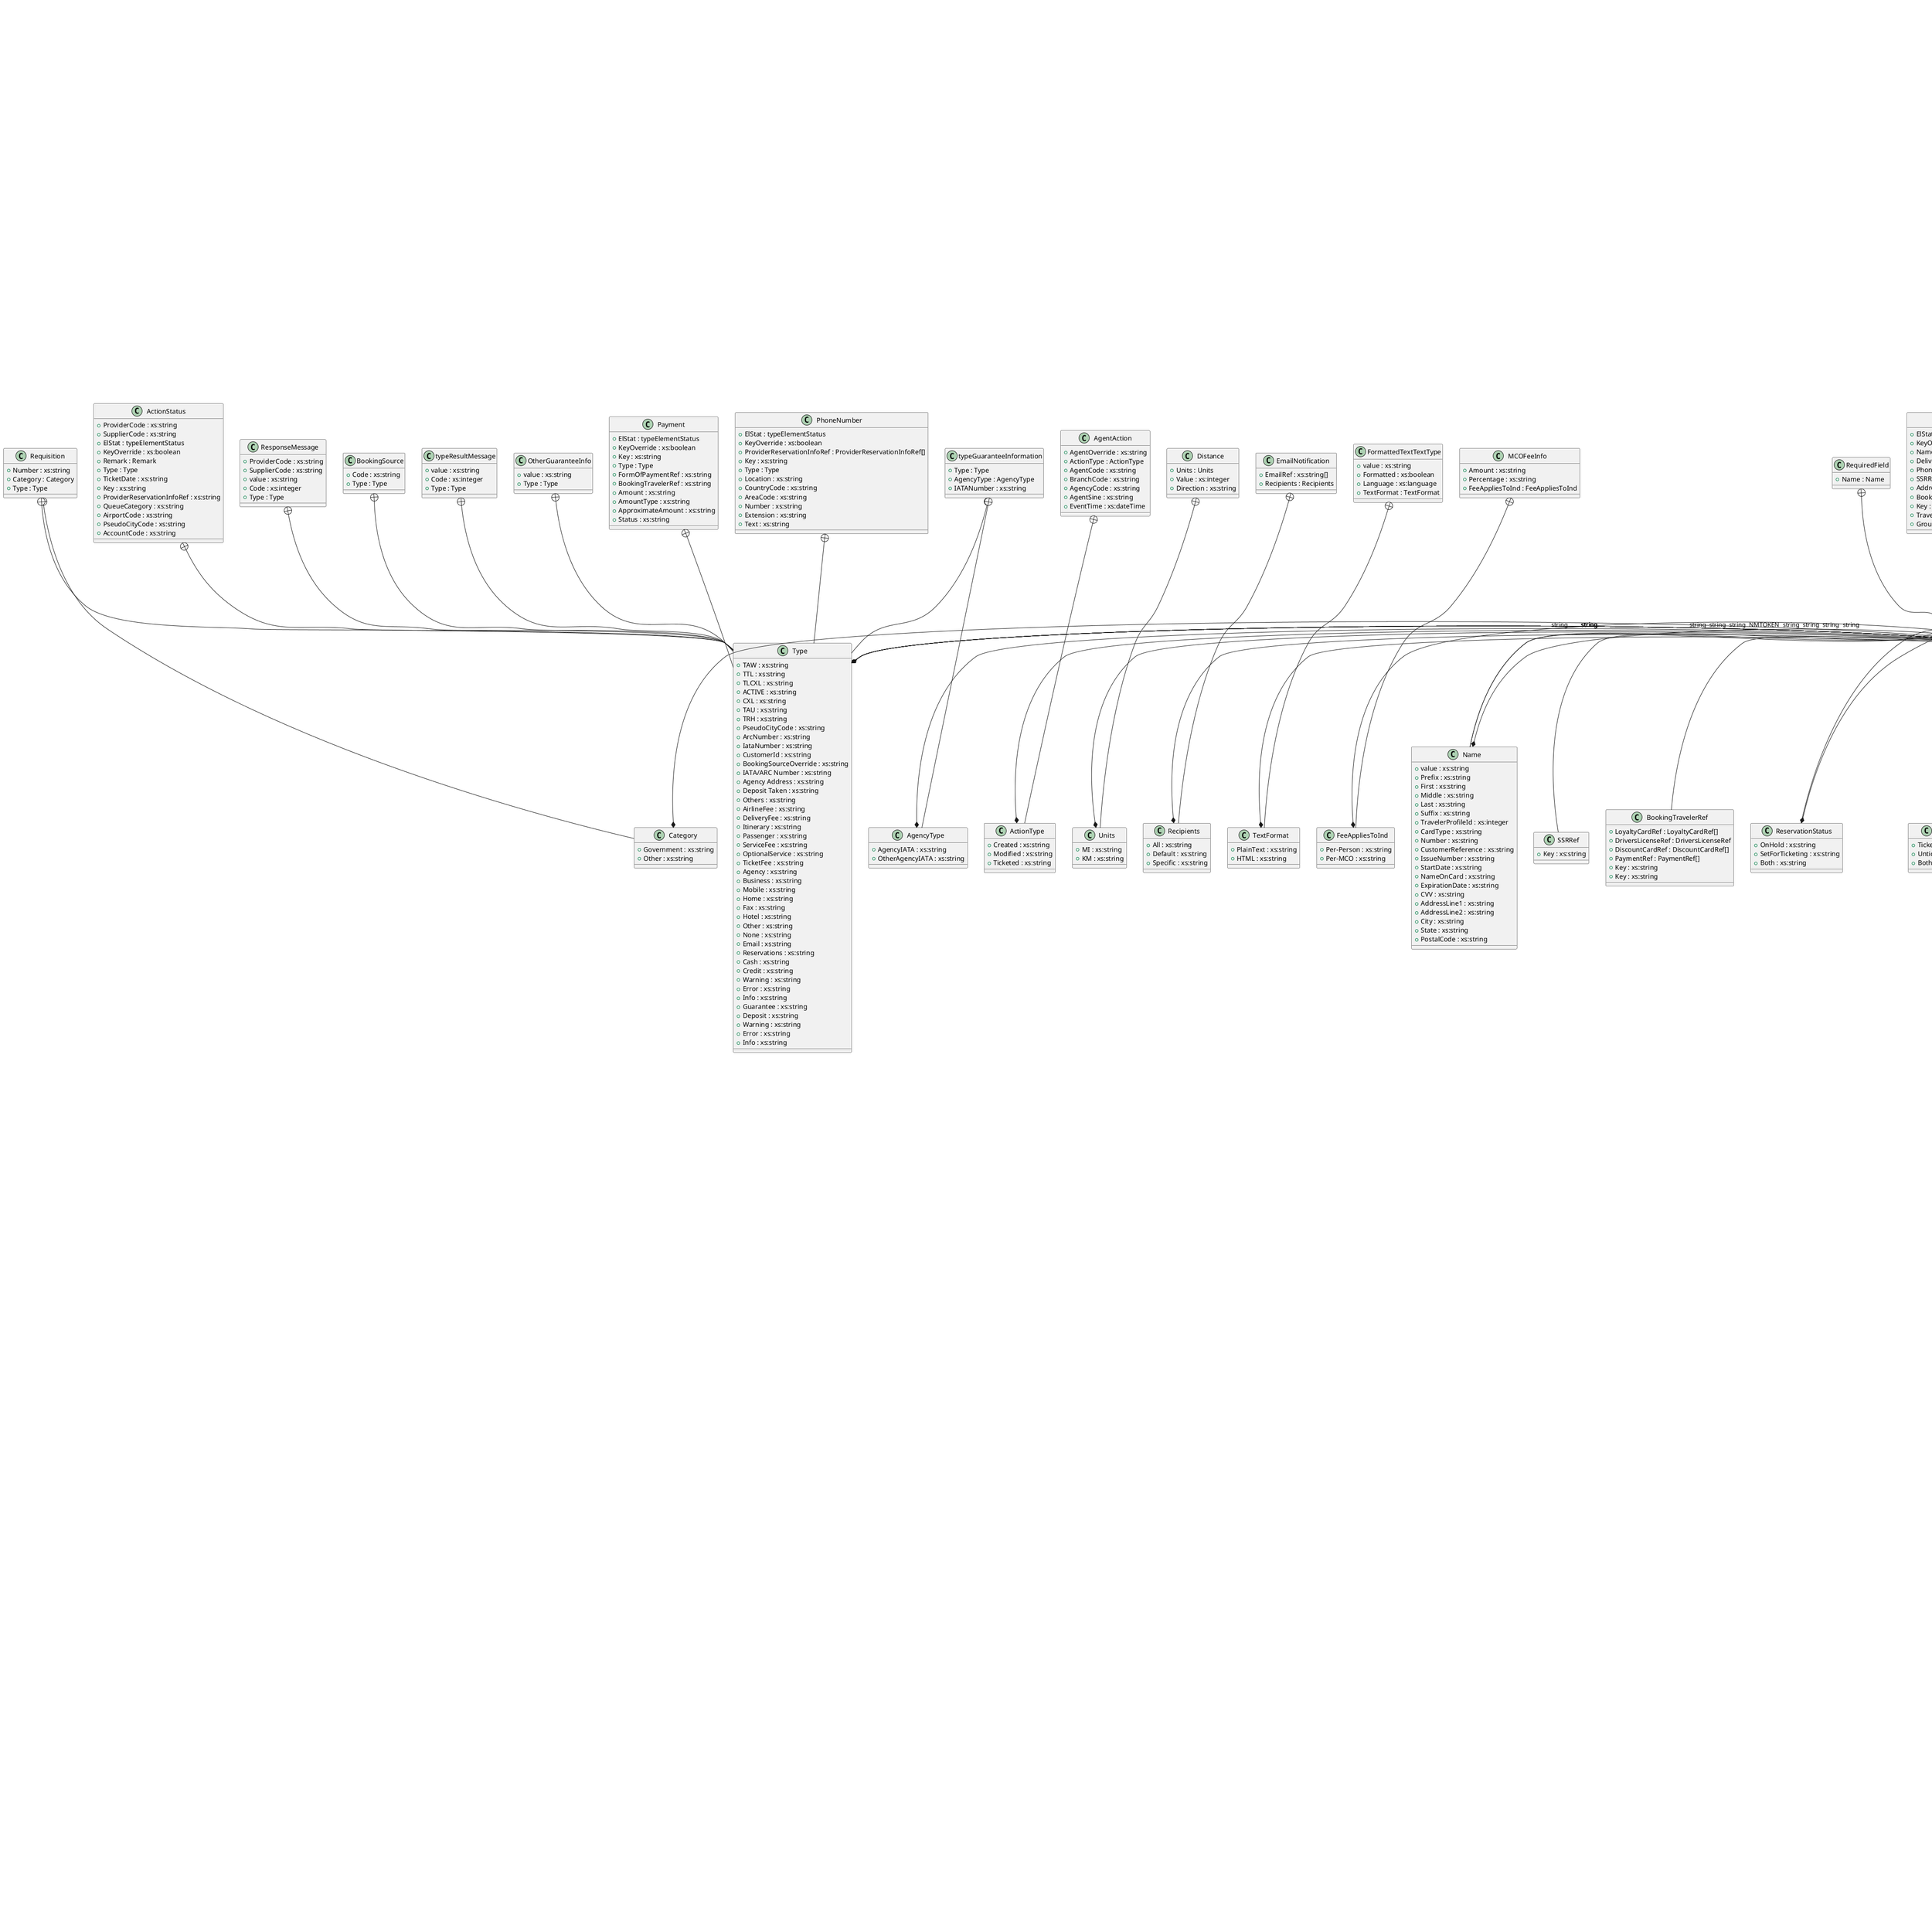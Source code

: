 @startuml

class APIProvider {
    +TransactionType : TransactionType
    +AvailablePseudoCityCode : AvailablePseudoCityCode[]
    +ProviderCode : xs:string
    +SupplierCode : xs:string
    +IATACode : xs:string
}
APIProvider +-- AvailablePseudoCityCode
class AvailablePseudoCityCode {
    +PseudoCityCode : xs:string
}
class ARCPayment {
    +ARCIdentifier : xs:string
    +ARCPassword : xs:string
}
class AccountCode {
    +Code : xs:string
    +ProviderCode : xs:string
    +SupplierCode : xs:string
    +Type : xs:string
}
class AccountInformation {
    +Address : typeStructuredAddress
    +PhoneNumber : PhoneNumber[]
    +AccountName : xs:string
}
class AccountingRemark {
    +ElStat : typeElementStatus
    +KeyOverride : xs:boolean
    +RemarkData : xs:string
    +BookingTravelerRef : xs:string[]
    +Key : xs:string
    +Category : xs:string
    +TypeInGds : xs:string
    +ProviderReservationInfoRef : xs:string
    +ProviderCode : xs:string
    +UseProviderNativeMode : xs:boolean
}
class ActionStatus {
    +ProviderCode : xs:string
    +SupplierCode : xs:string
    +ElStat : typeElementStatus
    +KeyOverride : xs:boolean
    +Remark : Remark
    +Type : Type
    +TicketDate : xs:string
    +Key : xs:string
    +ProviderReservationInfoRef : xs:string
    +QueueCategory : xs:string
    +AirportCode : xs:string
    +PseudoCityCode : xs:string
    +AccountCode : xs:string
}
ActionStatus +-- Type
class Type {
    +TAW : xs:string
    +TTL : xs:string
    +TLCXL : xs:string
    +ACTIVE : xs:string
    +CXL : xs:string
    +TAU : xs:string
    +TRH : xs:string
}
Type *- xs:string
class AddSvc {
    +RFIC : xs:string
    +RFISC : xs:string
    +SvcDescription : xs:string
    +Origin : xs:string
    +Destination : xs:string
    +StartDate : xs:date
}
class AddressRestriction {
    +RequiredField : RequiredField[]
}
class AgencyContactInfo {
    +PhoneNumber : PhoneNumber[]
    +Key : xs:string
}
class AgencyInfo {
    +AgentAction : AgentAction[]
}
class AgencyInformation {
    +Address : typeStructuredAddress
    +Email : Email[]
    +PhoneNumber : PhoneNumber[]
}
class AgencyPayment {
}
AgencyPayment *- typeAgencyPayment
class AgencySellInfo {
    +IataCode : xs:string
    +Country : xs:string
    +CurrencyCode : xs:string
    +ProviderCode : xs:string
    +PseudoCityCode : xs:string
    +CityCode : xs:string
}
class AgentAction {
    +AgentOverride : xs:string
    +ActionType : ActionType
    +AgentCode : xs:string
    +BranchCode : xs:string
    +AgencyCode : xs:string
    +AgentSine : xs:string
    +EventTime : xs:dateTime
}
AgentAction +-- ActionType
class ActionType {
    +Created : xs:string
    +Modified : xs:string
    +Ticketed : xs:string
}
ActionType *- xs:string
class AgentIDOverride {
    +SupplierCode : xs:string
    +ProviderCode : xs:string
    +AgentID : xs:string
}
class AgentVoucher {
    +Number : xs:string
}
class AirExchangeInfo {
    +TotalPenaltyTaxInfo : TotalPenaltyTaxInfo
    +PaidTax : typeTax[]
    +TicketFeeInfo : TicketFeeInfo[]
    +Reason : xs:string[]
    +FeeInfo : typeFeeInfo[]
    +TaxInfo : typeTaxInfo[]
    +ExchangeAmount : xs:string
    +BaseFare : xs:string
    +EquivalentBaseFare : xs:string
    +Taxes : xs:string
    +ChangeFee : xs:string
    +ForfeitAmount : xs:string
    +Refundable : xs:boolean
    +Exchangeable : xs:boolean
    +FirstClassUpgrade : xs:boolean
    +TicketByDate : xs:string
    +PricingTag : xs:string
    +EquivalentChangeFee : xs:string
    +EquivalentExchangeAmount : xs:string
    +AddCollection : xs:string
    +ResidualValue : xs:string
    +TotalResidualValue : xs:string
    +OriginalFlightValue : xs:string
    +FlownSegmentValue : xs:string
    +BulkTicketAdvisory : xs:boolean
    +FarePull : typeFarePull
    +PassengerTypeCode : xs:string
    +PassengerCount : xs:integer
    +FormOfRefund : typeFormOfRefund
    +Refund : xs:string
}
AirExchangeInfo +-- TotalPenaltyTaxInfo
class TotalPenaltyTaxInfo {
    +PenaltyTaxInfo : typeTax[]
    +TotalPenaltyTax : xs:string
}
AirExchangeInfo +-- TicketFeeInfo
class TicketFeeInfo {
    +Base : xs:string
    +Tax : xs:string
    +Total : xs:string
}
class AirSearchParameters {
    +NoAdvancePurchase : xs:boolean
    +RefundableFares : xs:boolean
    +NonPenaltyFares : xs:boolean
    +UnRestrictedFares : xs:boolean
}
class AirSeatAssignment {
}
AirSeatAssignment *- SeatAssignment
class Airport {
    +Code : xs:string
}
Airport *- Location
class AppliedProfile {
    +ElStat : typeElementStatus
    +KeyOverride : xs:boolean
    +Key : xs:string
    +TravelerID : xs:string
    +TravelerName : xs:string
    +AccountID : xs:string
    +AccountName : xs:string
    +ImmediateParentID : xs:string
    +ImmediateParentName : xs:string
}
class Auxdata {
    +Entry : Entry[]
}
Auxdata +-- Entry
class Entry {
    +Reason : xs:string
    +Description : xs:string
}
class BSPPayment {
    +BSPIdentifier : xs:string
    +BSPPassword : xs:string
}
class BaseAsyncProviderSpecificResponse {
    +ProviderCode : xs:string
    +MoreResults : xs:boolean
}
class BaseReservation {
    +AccountingRemark : AccountingRemark[]
    +GeneralRemark : GeneralRemark[]
    +Restriction : Restriction[]
    +PassiveInfo : PassiveInfo
    +LocatorCode : xs:string
    +CreateDate : xs:string
    +ModifiedDate : xs:string
    +CustomerNumber : xs:string
}
class BillingPointOfSaleInfo {
    +OriginApplication : xs:string
    +CIDBNumber : xs:integer
}
class BookingDates {
    +CheckInDate : xs:date
    +CheckOutDate : xs:date
}
class BookingSource {
    +Code : xs:string
    +Type : Type
}
BookingSource +-- Type
class Type {
    +PseudoCityCode : xs:string
    +ArcNumber : xs:string
    +IataNumber : xs:string
    +CustomerId : xs:string
    +BookingSourceOverride : xs:string
}
Type *- xs:string
class BookingTraveler {
    +ElStat : typeElementStatus
    +KeyOverride : xs:boolean
    +Key : xs:string
    +TravelerType : xs:string
    +Age : xs:integer
    +VIP : xs:boolean
    +DOB : xs:date
    +Gender : xs:string
    +Nationality : xs:string
    +EmergencyInfo : xs:string
    +Address : typeStructuredAddress[]
    +DriversLicense : DriversLicense[]
    +AppliedProfile : AppliedProfile[]
    +CustomizedNameData : CustomizedNameData[]
    +TravelComplianceData : TravelComplianceData[]
    +TravelInfo : TravelInfo
    +BookingTravelerName : BookingTravelerName
    +DeliveryInfo : DeliveryInfo[]
    +PhoneNumber : PhoneNumber[]
    +Email : Email[]
    +LoyaltyCard : LoyaltyCard[]
    +DiscountCard : DiscountCard[]
    +SSR : SSR[]
    +NameRemark : NameRemark[]
    +AirSeatAssignment : AirSeatAssignment[]
    +RailSeatAssignment : RailSeatAssignment[]
    +NameNumber : xs:string
}
class BookingTravelerInfo {
    +BookingTravelerName : BookingTravelerName
    +NameRemark : NameRemark
    +DOB : xs:date
    +TravelInfo : TravelInfo
    +Email : Email
    +PhoneNumber : PhoneNumber
    +Address : typeStructuredAddress
    +EmergencyInfo : xs:string
    +DeliveryInfo : DeliveryInfo
    +Age : xs:integer
    +CustomizedNameData : CustomizedNameData
    +AppliedProfile : AppliedProfile
    +Key : xs:string
    +TravelerType : xs:string
    +Gender : xs:string
}
class BookingTravelerInformation {
    +Name : Name
    +BookingTravelerRef : xs:string
}
class BookingTravelerName {
    +Prefix : xs:string
    +First : xs:string
    +Middle : xs:string
    +Last : xs:string
    +Suffix : xs:string
}
class BookingTravelerRef {
    +LoyaltyCardRef : LoyaltyCardRef[]
    +DriversLicenseRef : DriversLicenseRef
    +DiscountCardRef : DiscountCardRef[]
    +PaymentRef : PaymentRef[]
    +Key : xs:string
}
class CabinClass {
    +Type : xs:string
}
class CardRestriction {
    +RequiredField : RequiredField[]
    +Code : xs:string
    +Name : xs:string
}
class Carrier {
    +Code : xs:string
}
class Certificate {
    +Number : xs:string
    +Amount : xs:string
    +DiscountAmount : xs:string
    +DiscountPercentage : xs:integer
    +NotValidBefore : xs:date
    +NotValidAfter : xs:date
}
class Characteristic {
    +SeatType : xs:string
    +SeatDescription : xs:string
    +SeatValue : xs:string
    +SeatValueDescription : xs:string
}
class Check {
    +MICRNumber : xs:string
    +RoutingNumber : xs:string
    +AccountNumber : xs:string
    +CheckNumber : xs:string
}
class City {
    +Code : xs:string
}
City *- Location
class CityOrAirport {
    +Code : xs:string
    +PreferCity : xs:boolean
}
CityOrAirport *- Location
class Commission {
    +Key : xs:string
    +Level : typeCommissionLevel
    +Type : typeCommissionType
    +Modifier : typeCommissionModifier
    +Amount : xs:string
    +Value : xs:string
    +Percentage : xs:string
    +BookingTravelerRef : xs:string
    +CommissionOverride : xs:boolean
}
class CommissionRemark {
    +ElStat : typeElementStatus
    +KeyOverride : xs:boolean
    +ProviderReservationLevel : ProviderReservationLevel
    +PassengerTypeLevel : PassengerTypeLevel[]
    +Key : xs:string
    +ProviderReservationInfoRef : xs:string
    +ProviderCode : xs:string
}
CommissionRemark +-- ProviderReservationLevel
class ProviderReservationLevel {
    +Amount : xs:string
    +Percentage : xs:string
    +CommissionCap : xs:string
}
CommissionRemark +-- PassengerTypeLevel
class PassengerTypeLevel {
    +Amount : xs:string
    +Percentage : xs:string
    +CommissionCap : xs:string
    +TravelerType : xs:string
}
class ConnectionPoint {
}
ConnectionPoint *- typeLocation
class ConsolidatorRemark {
    +ElStat : typeElementStatus
    +KeyOverride : xs:boolean
    +PseudoCityCode : PseudoCityCode[]
    +Key : xs:string
    +ProviderReservationInfoRef : xs:string
    +ProviderCode : xs:string
}
class ContinuityCheckOverride {
    +value : xs:string
    +Key : xs:string
}
class CoordinateLocation {
    +latitude : xs:double
    +longitude : xs:double
}
CoordinateLocation *- Location
class CorporateDiscountID {
    +value : xs:string
    +NegotiatedRateCode : xs:boolean
}
class Credentials {
    +UserId : xs:string
}
class CreditCard {
    +ProfileID : xs:string
    +Key : xs:string
}
CreditCard *- typeCreditCardType
class CreditCardAuth {
    +Key : xs:string
    +PaymentRef : xs:string
    +TransId : xs:string
    +Number : xs:string
    +Amount : xs:string
    +AuthCode : xs:string
    +AuthResultCode : xs:string
    +AVSResultCode : xs:string
    +Message : xs:string
    +ProviderReservationInfoRef : xs:string
    +FormOfPaymentRef : xs:string
}
class CustomProfileInformation {
    +value : xs:string
}
class CustomerID {
    +Key : xs:string
}
CustomerID *- typeRemark
class CustomizedNameData {
    +value : xs:string
    +Key : xs:string
    +ProviderReservationInfoRef : xs:string
}
class DebitCard {
    +ProfileID : xs:string
    +Key : xs:string
    +IssueNumber : xs:string
}
DebitCard *- typePaymentCard
class DeliveryInfo {
    +ShippingAddress : ShippingAddress
    +PhoneNumber : PhoneNumber
    +Email : Email
    +GeneralRemark : GeneralRemark[]
    +ProviderReservationInfoRef : ProviderReservationInfoRef[]
    +Type : xs:string
    +SignatureRequired : xs:string
    +TrackingNumber : xs:string
}
DeliveryInfo +-- ShippingAddress
class ShippingAddress {
}
ShippingAddress *- typeStructuredAddress
class DirectPayment {
    +Text : xs:string
}
class DiscountCard {
    +ElStat : typeElementStatus
    +KeyOverride : xs:boolean
    +Key : xs:string
    +Code : xs:string
    +Description : xs:string
    +Number : xs:string
}
class DiscountCardRef {
    +Key : xs:string
}
class Distance {
    +Units : Units
    +Value : xs:integer
    +Direction : xs:string
}
Distance +-- Units
class Units {
    +MI : xs:string
    +KM : xs:string
}
Units *- xs:string
class DriversLicense {
    +ElStat : typeElementStatus
    +KeyOverride : xs:boolean
    +Key : xs:string
    +LicenseNumber : xs:string
}
class DriversLicenseRef {
    +Key : xs:string
}
class Email {
    +ElStat : typeElementStatus
    +KeyOverride : xs:boolean
    +ProviderReservationInfoRef : ProviderReservationInfoRef[]
    +Key : xs:string
    +Type : xs:string
    +Comment : xs:string
    +EmailID : xs:string
}
class EmailNotification {
    +EmailRef : xs:string[]
    +Recipients : Recipients
}
EmailNotification +-- Recipients
class Recipients {
    +All : xs:string
    +Default : xs:string
    +Specific : xs:string
}
Recipients *- xs:string
class Endorsement {
    +Value : xs:string
}
class EnettVan {
    +MinPercentage : xs:nonNegativeInteger
    +MaxPercentage : xs:nonNegativeInteger
    +ExpiryDays : xs:duration
    +MultiUse : xs:boolean
}
class ExchangedCoupon {
    +TicketNumber : xs:string
    +CouponNumber : xs:string
}
class FileFinishingInfo {
    +ShopInformation : ShopInformation
    +PolicyInformation : PolicyInformation[]
    +AccountInformation : AccountInformation
    +AgencyInformation : AgencyInformation
    +TravelerInformation : TravelerInformation[]
    +CustomProfileInformation : CustomProfileInformation
}
class FormOfPayment {
    +CreditCard : CreditCard
    +DebitCard : DebitCard
    +EnettVan : EnettVan
    +ElStat : typeElementStatus
    +KeyOverride : xs:boolean
    +Certificate : Certificate
    +TicketNumber : TicketNumber
    +Check : Check
    +Requisition : Requisition
    +MiscFormOfPayment : MiscFormOfPayment
    +AgencyPayment : AgencyPayment
    +UnitedNations : UnitedNations
    +DirectPayment : DirectPayment
    +AgentVoucher : AgentVoucher
    +PaymentAdvice : PaymentAdvice
    +ProviderReservationInfoRef : typeFormOfPaymentPNRReference[]
    +SegmentRef : typeGeneralReference[]
    +BSPPayment : BSPPayment
    +ARCPayment : ARCPayment
    +Key : xs:string
    +Type : xs:string
    +FulfillmentType : xs:string
    +FulfillmentLocation : xs:string
    +FulfillmentIDType : typeFulfillmentIDType
    +FulfillmentIDNumber : xs:string
    +IsAgentType : xs:boolean
    +AgentText : xs:string
    +ReuseFOP : xs:string
    +ExternalReference : xs:string
    +Reusable : xs:boolean
    +ProfileID : xs:string
    +ProfileKey : xs:string
}
class FormOfPaymentRef {
    +Key : xs:string
}
class FormattedTextTextType {
    +value : xs:string
    +Formatted : xs:boolean
    +Language : xs:language
    +TextFormat : TextFormat
}
FormattedTextTextType +-- TextFormat
class TextFormat {
    +PlainText : xs:string
    +HTML : xs:string
}
TextFormat *- xs:NMTOKEN
class GeneralRemark {
    +ProviderCode : xs:string
    +SupplierCode : xs:string
    +ElStat : typeElementStatus
    +KeyOverride : xs:boolean
    +RemarkData : xs:string
    +BookingTravelerRef : xs:string[]
    +Key : xs:string
    +Category : xs:string
    +TypeInGds : xs:string
    +SupplierType : typeProduct
    +ProviderReservationInfoRef : xs:string
    +Direction : typeDirection
    +CreateDate : xs:dateTime
    +UseProviderNativeMode : xs:boolean
}
class Group {
    +ElStat : typeElementStatus
    +KeyOverride : xs:boolean
    +Name : Name
    +DeliveryInfo : DeliveryInfo
    +PhoneNumber : PhoneNumber[]
    +SSRRef : SSRRef[]
    +Address : typeStructuredAddress
    +BookingTravelerRef : BookingTravelerRef[]
    +Key : xs:string
    +TravelerType : xs:string
    +GroupSize : xs:positiveInteger
}
Group +-- Name
class Name {
    +value : xs:string
}
Group +-- SSRRef
class SSRRef {
    +Key : xs:string
}
Group +-- BookingTravelerRef
class BookingTravelerRef {
    +Key : xs:string
}
class Guarantee {
    +ElStat : typeElementStatus
    +KeyOverride : xs:boolean
    +CreditCard : CreditCard
    +OtherGuaranteeInfo : OtherGuaranteeInfo
    +Type : xs:string
    +Key : xs:string
    +ReuseFOP : xs:string
    +ExternalReference : xs:string
    +Reusable : xs:boolean
}
class GuaranteeType {
    +value : xs:string
}
class HostToken {
    +ElStat : typeElementStatus
    +KeyOverride : xs:boolean
    +value : xs:string
    +Host : xs:string
    +Key : xs:string
}
class HostTokenList {
    +HostToken : HostToken[]
}
class IncludedInBase {
    +Amount : xs:string
}
class IndustryStandardSSR {
    +Code : xs:string
}
class InvoiceData {
    +BookingTravelerInformation : BookingTravelerInformation[]
    +Key : xs:string
    +InvoiceNumber : xs:string
    +IssueDate : xs:dateTime
    +ProviderReservationInfoRef : xs:string
}
class InvoiceRemark {
    +AirSegmentRef : typeSegmentRef
    +HotelReservationRef : typeNonAirReservationRef
    +VehicleReservationRef : typeNonAirReservationRef
    +PassiveSegmentRef : typeSegmentRef
}
InvoiceRemark *- typeAssociatedRemark
class KeyMapping {
    +ElementName : xs:string
    +OriginalKey : xs:string
    +NewKey : xs:string
}
class Keyword {
}
Keyword *- typeKeyword
class LinkedUniversalRecord {
    +ElStat : typeElementStatus
    +KeyOverride : xs:boolean
    +LocatorCode : xs:string
    +Key : xs:string
}
class Location {
    +value : xs:string
}
class LocationAddress {
}
LocationAddress *- typeStructuredAddress
class LocatorCode {
    +value : xs:string
}
class LoyaltyCard {
    +ProviderReservationSpecificInfo : typeProviderReservationSpecificInfo[]
    +ElStat : typeElementStatus
    +KeyOverride : xs:boolean
    +Key : xs:string
    +SupplierCode : xs:string
    +AllianceLevel : xs:string
    +MembershipProgram : xs:string
    +CardNumber : xs:string
    +Status : xs:string
    +MembershipStatus : xs:string
    +FreeText : xs:string
    +SupplierType : typeProduct
    +Level : xs:string
    +PriorityCode : xs:string
    +VendorLocationRef : xs:string
}
class LoyaltyCardRef {
    +Key : xs:string
}
class LoyaltyProgram {
    +ElStat : typeElementStatus
    +KeyOverride : xs:boolean
    +Key : xs:string
    +SupplierCode : xs:string
    +AllianceLevel : xs:string
    +MembershipProgram : xs:string
    +Level : xs:string
}
class MCO {
    +FormOfPayment : FormOfPayment[]
    +Endorsement : Endorsement
    +MCOExchangeInfo : MCOExchangeInfo
    +MCOFeeInfo : MCOFeeInfo
    +MCORemark : MCORemark[]
    +MCOPriceData : MCOPriceData
    +StockControl : StockControl[]
    +MCOText : MCOText[]
    +TicketType : xs:string
    +TicketNumber : xs:string
    +MCOIssued : xs:boolean
    +MCOIssueDate : xs:dateTime
    +MCODocNum : xs:string
    +IssueReasonCode : xs:string
    +PlatingCarrier : xs:string
    +TourOperator : xs:string
    +Location : xs:string
    +TourCode : xs:string
    +ProviderCode : xs:string
    +ProviderLocatorCode : xs:string
    +PseudoCityCode : xs:string
    +ExpiryDate : xs:date
}
MCO *- MCOInformation
class MCOExchangeInfo {
    +FormOfPayment : FormOfPayment
    +ExchangedCoupon : ExchangedCoupon[]
    +OriginalTicketNumber : xs:string
    +OriginalCityCode : xs:string
    +OriginalTicketDate : xs:date
    +IATACode : xs:string
}
class MCOFeeInfo {
    +Amount : xs:string
    +Percentage : xs:string
    +FeeAppliesToInd : FeeAppliesToInd
}
MCOFeeInfo +-- FeeAppliesToInd
class FeeAppliesToInd {
    +Per-Person : xs:string
    +Per-MCO : xs:string
}
FeeAppliesToInd *- xs:string
class MCOInformation {
    +PassengerInfo : PassengerInfo[]
    +MCONumber : xs:string
    +Status : xs:string
    +MCOType : xs:string
}
class MCOPriceData {
    +TaxInfo : typeTaxInfo[]
    +Commission : Commission
    +MCOAmount : xs:string
    +MCOEquivalentFare : xs:string
    +MCOTotalAmount : xs:string
}
MCOPriceData +-- Commission
class Commission {
    +Amount : xs:string
    +Percentage : xs:string
}
class MCORemark {
    +value : xs:string
    +AdditionalRmk : xs:boolean
}
class MCOText {
    +Type : xs:string
}
MCOText *- typeFreeFormText
class MarketingInformation {
    +Text : xs:string[]
}
class MealRequest {
    +Type : xs:string
}
class MediaItem {
    +caption : xs:string
    +height : xs:nonNegativeInteger
    +width : xs:nonNegativeInteger
    +type : xs:string
    +url : xs:anyURI
    +icon : xs:anyURI
    +sizeCode : typeImageSize typeOtherImageSize
}
class MetaData {
    +Key : xs:string
    +Value : xs:string
}
class MiscFormOfPayment {
    +CreditCardType : xs:string
    +CreditCardNumber : xs:string
    +ExpDate : xs:gYearMonth
    +Text : xs:string
    +Category : xs:string
    +AcceptanceOverride : xs:boolean
}
enum ModificationType {
    AddSegment = AddSegment
    RemoveSegment = RemoveSegment
    ReplaceSegment = ReplaceSegment
    AddPassenger = AddPassenger
    RemovePassenger = RemovePassenger
    OptionsOnly = OptionsOnly
    Other = Other
}
class Name {
    +Prefix : xs:string
    +First : xs:string
    +Middle : xs:string
    +Last : xs:string
    +Suffix : xs:string
    +TravelerProfileId : xs:integer
}
class NameOverride {
    +First : xs:string
    +Last : xs:string
    +Age : xs:integer
}
class NameRemark {
    +ElStat : typeElementStatus
    +KeyOverride : xs:boolean
    +RemarkData : xs:string
    +ProviderReservationInfoRef : ProviderReservationInfoRef[]
    +Key : xs:string
    +Category : xs:string
}
class NextResultReference {
    +value : xs:string
    +ProviderCode : xs:string
}
class OSI {
    +ElStat : typeElementStatus
    +KeyOverride : xs:boolean
    +Key : xs:string
    +Carrier : xs:string
    +Code : xs:string
    +Text : xs:string
    +ProviderReservationInfoRef : xs:string
    +ProviderCode : xs:string
}
class OperatedBy {
    +value : xs:string
}
enum OptionalServiceApplicabilityType {
    Itinerary = Itinerary
    Passenger = Passenger
    Segment = Segment
    PassengerSegment = PassengerSegment
    PassengerOD = PassengerOD
    Other = Other
}
class OptionalServiceApplicationLimitType {
    +ApplicableLevel : OptionalServiceApplicabilityType
    +ProviderDefinedApplicableLevels : xs:string
    +MaximumQuantity : xs:positiveInteger
    +MinimumQuantity : xs:positiveInteger
}
class OtherGuaranteeInfo {
    +value : xs:string
    +Type : Type
}
OtherGuaranteeInfo +-- Type
class Type {
    +IATA/ARC Number : xs:string
    +Agency Address : xs:string
    +Deposit Taken : xs:string
    +Others : xs:string
}
Type *- xs:string
class OverridePCC {
    +ProviderCode : xs:string
    +PseudoCityCode : xs:string
}
class OwnershipChange {
    +OwningPCC : xs:string
}
class PassengerInfo {
    +Name : Name
    +BookingTravelerRef : xs:string
    +PassengerType : xs:string
}
class PassiveInfo {
    +TicketNumber : xs:string[]
    +ConfirmationNumber : xs:string[]
    +Commission : Commission
    +ProviderCode : xs:string
    +ProviderLocatorCode : xs:string
    +SupplierCode : xs:string
    +SupplierLocatorCode : xs:string
}
class Payment {
    +ElStat : typeElementStatus
    +KeyOverride : xs:boolean
    +Key : xs:string
    +Type : Type
    +FormOfPaymentRef : xs:string
    +BookingTravelerRef : xs:string
    +Amount : xs:string
    +AmountType : xs:string
    +ApproximateAmount : xs:string
    +Status : xs:string
}
Payment +-- Type
class Type {
    +AirlineFee : xs:string
    +DeliveryFee : xs:string
    +Itinerary : xs:string
    +Passenger : xs:string
    +ServiceFee : xs:string
    +OptionalService : xs:string
    +TicketFee : xs:string
}
Type *- xs:string
class PaymentAdvice {
    +Type : xs:string
    +DocumentNumber : xs:string
    +IssueDate : xs:date
    +IssueCity : xs:string
    +OriginalFOP : xs:string
}
class PaymentRef {
    +Key : xs:string
}
class PaymentRestriction {
    +CardRestriction : CardRestriction[]
    +AddressRestriction : AddressRestriction
}
class Penalty {
    +CancelRefund : xs:boolean
    +NonRefundable : xs:boolean
    +NonExchangeable : xs:boolean
    +CancelationPenalty : xs:boolean
    +ReissuePenalty : xs:boolean
    +NonReissuePenalty : xs:boolean
    +TicketRefundPenalty : xs:boolean
    +ChargeApplicable : xs:boolean
    +ChargePortion : xs:boolean
    +PenaltyAmount : xs:string
}
class PermittedProviders {
    +Provider : Provider
}
class PersonalGeography {
    +CountryCode : xs:string
    +StateProvinceCode : xs:string
    +CityCode : xs:string
}
class PhoneNumber {
    +ElStat : typeElementStatus
    +KeyOverride : xs:boolean
    +ProviderReservationInfoRef : ProviderReservationInfoRef[]
    +Key : xs:string
    +Type : Type
    +Location : xs:string
    +CountryCode : xs:string
    +AreaCode : xs:string
    +Number : xs:string
    +Extension : xs:string
    +Text : xs:string
}
PhoneNumber +-- Type
class Type {
    +Agency : xs:string
    +Business : xs:string
    +Mobile : xs:string
    +Home : xs:string
    +Fax : xs:string
    +Hotel : xs:string
    +Other : xs:string
    +None : xs:string
    +Email : xs:string
    +Reservations : xs:string
}
Type *- xs:string
class PointOfCommencement {
    +CityOrAirportCode : xs:string
    +Time : xs:string
}
class PointOfSale {
    +ProviderCode : xs:string
    +PseudoCityCode : xs:string
    +Key : xs:string
    +IATA : xs:string
}
class PolicyInformation {
    +ReasonCode : ReasonCode
    +Type : typePolicy
    +Name : xs:string
    +OutOfPolicy : xs:boolean
    +SegmentRef : xs:string
}
PolicyInformation +-- ReasonCode
class ReasonCode {
    +OutOfPolicy : xs:string
    +PurposeOfTrip : xs:string
    +Remark : Remark
}
class Postscript {
    +Key : xs:string
}
Postscript *- typeRemark
class PriceMatchError {
    +ErrorMessage : xs:string
    +VendorCode : xs:string
    +HotelChain : xs:string
    +HotelCode : xs:string
    +ReqBase : xs:decimal
    +RspBase : xs:decimal
    +BaseDiff : xs:decimal
    +ReqTotal : xs:decimal
    +RspTotal : xs:decimal
    +TotalDiff : xs:decimal
}
class Provider {
    +Code : xs:string
}
class ProviderARNKSegment {
    +PreviousSegment : PreviousSegment
    +NextSegment : NextSegment
    +Key : xs:string
    +ProviderReservationInfoRef : xs:string
    +ProviderSegmentOrder : xs:integer
}
ProviderARNKSegment +-- PreviousSegment
class PreviousSegment {
    +AirSegmentRef : typeSegmentRef
    +HotelReservationRef : typeNonAirReservationRef
    +VehicleReservationRef : typeNonAirReservationRef
    +PassiveSegmentRef : typeSegmentRef
}
ProviderARNKSegment +-- NextSegment
class NextSegment {
    +AirSegmentRef : typeSegmentRef
    +HotelReservationRef : typeNonAirReservationRef
    +VehicleReservationRef : typeNonAirReservationRef
    +PassiveSegmentRef : typeSegmentRef
}
class ProviderReservationDetail {
}
ProviderReservationDetail *- typeProviderReservationDetail
class ProviderReservationInfoRef {
    +Key : xs:string
}
class PseudoCityCode {
    +value : xs:string
}
class QueuePlace {
    +PseudoCityCode : xs:string
    +QueueSelector : QueueSelector[]
}
class QueueSelector {
    +Queue : xs:string
    +Category : xs:string
    +DateRange : xs:string
}
class RailLocation {
    +Code : xs:string
}
RailLocation *- Location
class RailSeatAssignment {
    +ElStat : typeElementStatus
    +KeyOverride : xs:boolean
    +Characteristic : Characteristic[]
    +Key : xs:string
    +Status : xs:string
    +Seat : xs:string
    +RailSegmentRef : xs:string
    +CoachNumber : xs:string
}
class ReferencePoint {
    +value : xs:string
}
class RefundRemark {
    +RemarkData : xs:string
}
class Remark {
    +value : xs:string
    +Key : xs:string
}
class RequestKeyMappings {
    +KeyMapping : KeyMapping[]
}
class RequiredField {
    +Name : Name
}
RequiredField +-- Name
class Name {
    +CardType : xs:string
    +Number : xs:string
    +CustomerReference : xs:string
    +IssueNumber : xs:string
    +StartDate : xs:string
    +NameOnCard : xs:string
    +ExpirationDate : xs:string
    +CVV : xs:string
    +AddressLine1 : xs:string
    +AddressLine2 : xs:string
    +City : xs:string
    +State : xs:string
    +PostalCode : xs:string
}
Name *- xs:string
class Requisition {
    +Number : xs:string
    +Category : Category
    +Type : Type
}
Requisition +-- Category
class Category {
    +Government : xs:string
    +Other : xs:string
}
Category *- xs:string
Requisition +-- Type
class Type {
    +Cash : xs:string
    +Credit : xs:string
}
Type *- xs:string
class ReservationName {
    +BookingTravelerRef : BookingTravelerRef
    +NameOverride : NameOverride
}
class ResponseMessage {
    +ProviderCode : xs:string
    +SupplierCode : xs:string
    +value : xs:string
    +Code : xs:integer
    +Type : Type
}
ResponseMessage +-- Type
class Type {
    +Warning : xs:string
    +Error : xs:string
    +Info : xs:string
}
Type *- xs:string
class Restriction {
    +Operation : xs:string
    +Reason : xs:string
}
class ReviewBooking {
    +ElStat : typeElementStatus
    +KeyOverride : xs:boolean
    +Key : xs:string
    +Queue : xs:integer
    +QueueCategory : xs:string
    +DateTime : xs:dateTime
    +PseudoCityCode : xs:string
    +ProviderCode : xs:string
    +ProviderReservationInfoRef : xs:string
    +Remarks : xs:string
}
class RoleInfo {
    +Id : xs:string
    +Name : xs:string
    +Source : xs:string
    +Description : xs:string
}
class SSR {
    +Key : xs:string
    +SegmentRef : xs:string
    +PassiveSegmentRef : xs:string
    +ProviderReservationInfoRef : xs:string
    +Type : xs:string
    +Status : xs:string
    +FreeText : xs:string
    +Carrier : xs:string
    +CarrierSpecificText : xs:string
    +Description : xs:string
    +ProviderDefinedType : xs:string
    +SSRRuleRef : xs:string
    +URL : xs:anyURI
    +ElStat : typeElementStatus
    +KeyOverride : xs:boolean
    +ProfileID : xs:string
    +ProfileSecureFlightDocKey : xs:string
}
class SSRInfo {
    +SSR : SSR
    +BookingTravelerRef : xs:string[]
}
class SearchEvent {
    +Type : typeEventType
}
SearchEvent *- typeTimeRange
class SearchPassenger {
    +Key : xs:string
}
SearchPassenger *- typePassengerType
class SearchTicketing {
    +TicketStatus : TicketStatus
    +ReservationStatus : ReservationStatus
    +TicketDate : xs:date
}
SearchTicketing +-- TicketStatus
class TicketStatus {
    +Ticketed : xs:string
    +Unticketed : xs:string
    +Both : xs:string
}
TicketStatus *- xs:string
SearchTicketing +-- ReservationStatus
class ReservationStatus {
    +OnHold : xs:string
    +SetForTicketing : xs:string
    +Both : xs:string
}
ReservationStatus *- xs:string
class SeatAssignment {
    +Key : xs:string
    +Status : xs:string
    +Seat : xs:string
    +SeatTypeCode : xs:string
    +SegmentRef : xs:string
    +FlightDetailsRef : xs:string
    +ElStat : typeElementStatus
    +KeyOverride : xs:boolean
    +RailCoachNumber : xs:string
}
class SeatAttribute {
    +Value : xs:string
}
class SeatAttributes {
    +SeatAttribute : SeatAttribute[]
}
class Segment {
    +ElStat : typeElementStatus
    +KeyOverride : xs:boolean
    +SegmentRemark : SegmentRemark[]
    +Key : xs:string
    +Status : xs:string
    +Passive : xs:boolean
    +TravelOrder : xs:integer
    +ProviderSegmentOrder : xs:integer
}
class SegmentRemark {
    +value : xs:string
    +Key : xs:string
}
class SellMessage {
    +value : xs:string
}
class ServiceData {
    +SeatAttributes : SeatAttributes
    +CabinClass : CabinClass
    +SSRRef : typeKeyBasedReference[]
    +Data : xs:string
    +AirSegmentRef : xs:string
    +BookingTravelerRef : xs:string
    +StopOver : xs:boolean
    +TravelerType : xs:string
    +EMDSummaryRef : xs:string
    +EMDCouponRef : xs:string
}
class ServiceFeeInfo {
    +FormOfPayment : FormOfPayment
    +ServiceFeeTaxInfo : ServiceFeeTaxInfo[]
    +CreditCardAuth : CreditCardAuth
    +Payment : Payment
    +Status : typeStatus
    +Description : xs:string
    +Key : xs:string
    +Confirmation : xs:string
    +TicketNumber : xs:string
    +BookingTravelerRef : xs:string
    +ProviderReservationInfoRef : xs:string
    +PassiveProviderReservationInfoRef : xs:string
    +TotalAmount : xs:string
    +BaseAmount : xs:string
    +Taxes : xs:string
    +ElStat : typeElementStatus
    +KeyOverride : xs:boolean
    +BookingTravelerName : xs:string
}
class ServiceFeeTaxInfo {
    +Category : xs:string
    +Amount : xs:string
}
class ServiceInfo {
    +Description : xs:string[]
    +MediaItem : MediaItem[]
}
class ServiceRuleType {
    +ApplicationRules : ApplicationRules
    +ApplicationLevel : ApplicationLevel
    +ModifyRules : ModifyRules
    +SecondaryTypeRules : SecondaryTypeRules
    +Remarks : FormattedTextTextType[]
    +Key : xs:string
}
ServiceRuleType +-- ApplicationRules
class ApplicationRules {
    +RequiredForAllTravelers : xs:boolean
    +RequiredForAllSegments : xs:boolean
    +RequiredForAllSegmentsInOD : xs:boolean
    +UnselectedOptionRequired : xs:boolean
    +SecondaryOptionCodeRequired : xs:boolean
}
ServiceRuleType +-- ApplicationLevel
class ApplicationLevel {
    +ApplicationLimits : ApplicationLimits
    +ServiceData : ServiceData[]
    +ApplicableLevels : OptionalServiceApplicabilityType[]
    +ProviderDefinedApplicableLevels : xs:string
}
ApplicationLevel +-- ApplicationLimits
class ApplicationLimits {
    +ApplicationLimit : OptionalServiceApplicationLimitType[]
}
ServiceRuleType +-- ModifyRules
class ModifyRules {
    +ModifyRule : ModifyRule[]
    +SupportedModifications : ModificationType[]
    +ProviderDefinedModificationType : xs:string
}
ModifyRules +-- ModifyRule
class ModifyRule {
    +Modification : ModificationType
    +AutomaticallyAppliedOnAdd : xs:boolean
    +CanDelete : xs:boolean
    +CanAdd : xs:boolean
    +Refundable : xs:boolean
    +ProviderDefinedModificationType : xs:string
}
ServiceRuleType +-- SecondaryTypeRules
class SecondaryTypeRules {
    +SecondaryTypeRule : SecondaryTypeRule[]
}
SecondaryTypeRules +-- SecondaryTypeRule
class SecondaryTypeRule {
    +ApplicationLimit : OptionalServiceApplicationLimitType[]
    +SecondaryType : xs:string
}
class ShopInformation {
    +SearchRequest : SearchRequest[]
    +FlightsOffered : FlightsOffered[]
    +CabinShopped : xs:string
    +CabinSelected : xs:string
    +LowestFareOffered : xs:string
}
ShopInformation +-- SearchRequest
class SearchRequest {
    +Origin : xs:string
    +Destination : xs:string
    +DepartureTime : xs:string
    +ClassOfService : xs:string
}
ShopInformation +-- FlightsOffered
class FlightsOffered {
    +Origin : xs:string
    +Destination : xs:string
    +DepartureTime : xs:string
    +TravelOrder : xs:int
    +Carrier : xs:string
    +FlightNumber : xs:string
    +ClassOfService : xs:string
    +StopOver : xs:boolean
    +Connection : xs:boolean
}
class SimpleName {
    +value : xs:string
}
class SpecialEquipment {
    +ElStat : typeElementStatus
    +KeyOverride : xs:boolean
    +Key : xs:string
    +Type : xs:string
}
class State {
    +value : xs:string
}
class StockControl {
    +Type : xs:string
    +Number : xs:string
}
class SupplierLocator {
    +SegmentRef : typeGeneralReference[]
    +SupplierCode : xs:string
    +SupplierLocatorCode : xs:string
    +ProviderReservationInfoRef : xs:string
    +CreateDateTime : xs:dateTime
}
class TaxDetail {
    +Amount : xs:string
    +OriginAirport : xs:string
    +DestinationAirport : xs:string
    +CountryCode : xs:string
    +FareInfoRef : xs:string
}
class TerminalSessionInfo {
    +value : xs:string
}
class ThirdPartyInformation {
    +ElStat : typeElementStatus
    +KeyOverride : xs:boolean
    +SegmentRef : typeGeneralReference[]
    +ThirdPartyCode : xs:string
    +ThirdPartyLocatorCode : xs:string
    +ThirdPartyName : xs:string
    +ProviderReservationInfoRef : xs:string
    +Key : xs:string
}
class TicketNumber {
    +value : xs:string
}
class TransactionType {
    +Air : Air
    +Hotel : typeTransactionsAllowed
    +Rail : typeTransactionsAllowed
    +Vehicle : typeTransactionsAllowed
    +Passive : typeBookingTransactionsAllowed
    +BackgroundPassive : typeBookingTransactionsAllowed
}
TransactionType +-- Air
class Air {
    +Tier : Tier
    +DaysEnabled : xs:boolean
    +WeekendsEnabled : xs:boolean
    +AirportsEnabled : xs:boolean
    +ODEnabled : xs:boolean
    +OneWayShop : xs:boolean
    +FlexExplore : xs:boolean
    +RapidRepriceEnabled : xs:boolean
    +ReturnUpsellFare : xs:boolean
}
Air *- typeTransactionsAllowed
Air +-- Tier
class Tier {
    +1 : xs:string
    +2 : xs:string
    +3 : xs:string
}
Tier *- xs:int
class TravelComplianceData {
    +ElStat : typeElementStatus
    +KeyOverride : xs:boolean
    +PolicyCompliance : PolicyCompliance[]
    +ContractCompliance : ContractCompliance[]
    +PreferredSupplier : PreferredSupplier[]
    +Key : xs:string
    +AirSegmentRef : xs:string
    +PassiveSegmentRef : xs:string
    +RailSegmentRef : xs:string
    +ReservationLocatorRef : xs:string
}
TravelComplianceData +-- PolicyCompliance
class PolicyCompliance {
    +InPolicy : xs:boolean
    +PolicyToken : xs:string
}
TravelComplianceData +-- ContractCompliance
class ContractCompliance {
    +InContract : xs:boolean
    +ContractToken : xs:string
}
TravelComplianceData +-- PreferredSupplier
class PreferredSupplier {
    +Preferred : xs:boolean
    +ProfileType : typeProfileType
}
class TravelInfo {
    +TripName : xs:string
    +TravelPurpose : xs:string
}
class TravelSegment {
    +Origin : xs:string
    +Destination : xs:string
    +DepartureTime : xs:string
    +ArrivalTime : xs:string
}
TravelSegment *- Segment
class TravelerInformation {
    +EmergencyContact : EmergencyContact
    +HomeAirport : xs:string
    +VisaExpirationDate : xs:date
    +BookingTravelerRef : xs:string
}
TravelerInformation +-- EmergencyContact
class EmergencyContact {
    +PhoneNumber : PhoneNumber
    +Name : xs:string
    +Relationship : xs:string
}
class TravelerType {
    +Code : xs:string
}
enum URTicketStatus {
    Ticketed = Ticketed
    Unticketed = Unticketed
    Partially Ticketed = Partially Ticketed
    Not Applicable = Not Applicable
}
class UnassociatedRemark {
    +ElStat : typeElementStatus
    +KeyOverride : xs:boolean
    +Key : xs:string
}
UnassociatedRemark *- typeRemarkWithTravelerRef
class UnitedNations {
    +Number : xs:string
}
class VendorLocation {
}
VendorLocation *- typeVendorLocation
class XMLRemark {
    +ElStat : typeElementStatus
    +KeyOverride : xs:boolean
    +value : xs:string
    +Key : xs:string
    +Category : xs:string
}
enum typeAdjustmentTarget {
    Base = Base
    Total = Total
    Other = Other
}
enum typeAdjustmentType {
    Amount = Amount
    Percentage = Percentage
}
class typeAgencyHierarchyLongReference {
    +ProfileVersion : xs:int
    +ProfileName : xs:string
}
typeAgencyHierarchyLongReference *- typeAgencyHierarchyReference
class typeAgencyHierarchyReference {
    +ProfileID : xs:integer
    +ProfileType : typeAgencyProfileLevel
}
class typeAgencyPayment {
    +AgencyBillingIdentifier : xs:string
    +AgencyBillingNumber : xs:string
    +AgencyBillingPassword : xs:string
}
enum typeAgencyProfileLevel {
    Agency = Agency
    Branch = Branch
    BranchGroup = BranchGroup
    Agent = Agent
}
class typeAgentInfo {
    +value : xs:string
}
class typeAssociatedRemark {
    +ElStat : typeElementStatus
    +KeyOverride : xs:boolean
    +Key : xs:string
}
typeAssociatedRemark *- typeRemarkWithTravelerRef
class typeAssociatedRemarkWithSegmentRef {
    +SegmentRef : xs:string
}
typeAssociatedRemarkWithSegmentRef *- typeAssociatedRemark
class typeBookingTransactionsAllowed {
    +BookingEnabled : xs:boolean
}
enum typeCommissionLevel {
    Recalled = Recalled
    Fare = Fare
    Penalty = Penalty
}
enum typeCommissionModifier {
    FarePercent = FarePercent
    FareAmount = FareAmount
    CommissionAmount = CommissionAmount
    LessStandardCommission = LessStandardCommission
    StandardPlusSupplementaryPercent = StandardPlusSupplementaryPercent
    SupplementaryPercent = SupplementaryPercent
    SupplementaryAmount = SupplementaryAmount
}
enum typeCommissionType {
    Flat = Flat
    PercentBase = PercentBase
    PercentTotal = PercentTotal
}
class typeCreditCardType {
    +ExtendedPayment : xs:string
    +CustomerReference : xs:string
    +AcceptanceOverride : xs:boolean
    +ThirdPartyPayment : xs:boolean
    +BankName : xs:string
    +BankCountryCode : xs:string
    +BankStateCode : xs:string
    +Enett : xs:boolean
}
typeCreditCardType *- typePaymentCard
class typeDateRange {
    +StartDate : xs:date
    +EndDate : xs:date
}
enum typeDirection {
    Incoming = Incoming
    Outgoing = Outgoing
}
enum typeDistance {
    MI = MI
    KM = KM
}
enum typeDoorCount {
    TwoToThreeDoors = TwoToThreeDoors
    TwoToFourDoors = TwoToFourDoors
    FourToFiveDoors = FourToFiveDoors
}
enum typeElement {
    Payment = Payment
    CreditCardAuthorization = CreditCardAuthorization
    DeliveryInfo = DeliveryInfo
    FormOfPayment = FormOfPayment
    ActionStatus = ActionStatus
    OSI = OSI
    GeneralRemark = GeneralRemark
    UnassociatedRemark = UnassociatedRemark
    AccountingRemark = AccountingRemark
    PostScript = PostScript
    AirReservationAirSegmentUpdate = AirReservationAirSegmentUpdate
    AirSegment = AirSegment
    PhoneNumber = PhoneNumber
    Email = Email
    LoyaltyCard = LoyaltyCard
    SSR = SSR
    SeatAssignment = SeatAssignment
    SpecificSeatAssignment = SpecificSeatAssignment
    AutoSeatAssignment = AutoSeatAssignment
    AirPricingInfo = AirPricingInfo
    VehicleSpecialRequest = VehicleSpecialRequest
    SpecialEquipment = SpecialEquipment
    XMLRemark = XMLRemark
    Address = Address
    TicketingModifiers = TicketingModifiers
    Guarantee = Guarantee
    DeliveryAddress = DeliveryAddress
    ServiceFeeInfo = ServiceFeeInfo
    LinkedUniversalRecord = LinkedUniversalRecord
    NameRemark = NameRemark
    PassiveSegment = PassiveSegment
    PaymentInformation = PaymentInformation
    CustomerID = CustomerID
    DriversLicense = DriversLicense
    AssociatedRemark = AssociatedRemark
    CollectionAddress = CollectionAddress
    HotelSpecialRequest = HotelSpecialRequest
    CorporateDiscountID = CorporateDiscountID
    CommissionRemark = CommissionRemark
    PocketItineraryRemark = PocketItineraryRemark
    CustomizedNameData = CustomizedNameData
    InvoiceRemark = InvoiceRemark
    ThirdPartyInformation = ThirdPartyInformation
    TravelCompliance = TravelCompliance
    ReviewBooking = ReviewBooking
    ConsolidatorRemark = ConsolidatorRemark
    BookingTraveler = BookingTraveler
    AppliedProfile = AppliedProfile
    TripName = TripName
    TravelPurpose = TravelPurpose
    BookingConfirmation = BookingConfirmation
    Brand = Brand
}
enum typeElementStatus {
    A = A
    M = M
    C = C
}
class typeErrorInfo {
    +Code : xs:string
    +Service : xs:string
    +Type : xs:string
    +Description : xs:string
    +TransactionId : xs:string
    +TraceId : xs:string
    +CommandHistory : xs:string
    +Auxdata : Auxdata
    +StackTrace : xs:string
}
enum typeEventType {
    Create = Create
    Cancel = Cancel
    Ticket = Ticket
    Refund = Refund
    Exchange = Exchange
    Void = Void
}
enum typeFarePull {
    ReverseOfOriginDestination = ReverseOfOriginDestination
    SameAsOriginDestination = SameAsOriginDestination
}
class typeFeeInfo {
    +ProviderCode : xs:string
    +SupplierCode : xs:string
    +ElStat : typeElementStatus
    +KeyOverride : xs:boolean
    +TaxInfoRef : TaxInfoRef[]
    +IncludedInBase : IncludedInBase
    +BaseAmount : xs:string
    +Description : xs:string
    +SubCode : xs:string
    +Key : xs:string
    +Amount : xs:string
    +Code : xs:string
    +FeeToken : xs:string
    +PaymentRef : xs:string
    +BookingTravelerRef : xs:string
    +PassengerTypeCode : xs:string
    +Text : xs:string
}
typeFeeInfo +-- TaxInfoRef
class TaxInfoRef {
    +Key : xs:string
}
class typeFlexibleTimeSpec {
    +SearchExtraDays : SearchExtraDays
}
typeFlexibleTimeSpec *- typeTimeSpec
typeFlexibleTimeSpec +-- SearchExtraDays
class SearchExtraDays {
    +DaysBefore : xs:int
    +DaysAfter : xs:int
}
class typeFormOfPaymentPNRReference {
    +Key : xs:string
    +ProviderReservationLevel : xs:boolean
}
enum typeFormOfRefund {
    MCO = MCO
    FormOfPayment = FormOfPayment
}
class typeFreeFormText {
    +value : xs:string
}
enum typeFuel {
    Petrol = Petrol
    Diesel = Diesel
    Hybrid = Hybrid
    Electric = Electric
    LPGCNG = LPGCNG
    Hydrogen = Hydrogen
    MultiFuel = MultiFuel
    Ethanol = Ethanol
}
enum typeFulfillmentIDType {
    Bahn Card = Bahn Card
    Credit Card = Credit Card
    Euro Cheque Card = Euro Cheque Card
    Collection Reference = Collection Reference
}
enum typeFulfillmentType {
    Kiosk = Kiosk
    Travel Agency = Travel Agency
    Courier = Courier
    Standard Mail = Standard Mail
    Ticketless = Ticketless
    Ticket Office = Ticket Office
    Express Mail = Express Mail
    Corporate Kiosk = Corporate Kiosk
    Train Station Service Desk = Train Station Service Desk
    Direct Printing of Ticket = Direct Printing of Ticket
    Printing of Ticket at Home = Printing of Ticket at Home
    Digital Printing of Ticket at Home = Digital Printing of Ticket at Home
    Retrieve Ticket at Eurostar in London = Retrieve Ticket at Eurostar in London
}
class typeGeneralReference {
    +Key : xs:string
}
class typeGuaranteeInformation {
    +Type : Type
    +AgencyType : AgencyType
    +IATANumber : xs:string
}
typeGuaranteeInformation +-- Type
class Type {
    +Guarantee : xs:string
    +Deposit : xs:string
}
Type *- xs:string
typeGuaranteeInformation +-- AgencyType
class AgencyType {
    +AgencyIATA : xs:string
    +OtherAgencyIATA : xs:string
}
AgencyType *- xs:string
enum typeImageSize {
    T = T
    I = I
    S = S
    M = M
    L = L
    E = E
    G = G
    F = F
    B = B
    J = J
    O = O
    H = H
    C = C
}
enum typeInvoiceRecordCategory {
    Invoice = Invoice
    Void = Void
    Refund = Refund
    Manual = Manual
}
enum typeItineraryCode {
    International = International
    Domestic = Domestic
}
enum typeItineraryType {
    New = New
    Original = Original
}
class typeKeyBasedReference {
    +Key : xs:string
}
class typeKeyword {
    +SubKey : typeSubKey[]
    +Text : xs:string[]
    +Name : xs:string
    +Number : xs:string
    +Description : xs:string
    +LanguageCode : xs:language
}
enum typeLicenseCode {
    Standard = Standard
    Standard Plus = Standard Plus
    Enterprise = Enterprise
    TE Only = TE Only
    uAPI = uAPI
}
class typeLocation {
    +Airport : Airport
    +City : City
    +CityOrAirport : CityOrAirport
}
enum typeMCOFeeType {
    CURRENTLY = CURRENTLY
    UNDEFINED = UNDEFINED
}
enum typeMCOStatus {
    Open = Open
    Used = Used
    Refunded = Refunded
    Voided = Voided
    Expired = Expired
}
enum typeMCOType {
    AgencyServiceFee = AgencyServiceFee
    ExchangeResidual = ExchangeResidual
    AirlineServiceFee = AirlineServiceFee
}
class typeNonAirReservationRef {
    +LocatorCode : xs:string
}
class typeOTAKeyword {
    +SubKey : typeOTASubKey[]
    +Text : xs:string[]
    +Name : xs:string
    +Number : xs:string
    +Description : xs:string
}
class typeOTASubKey {
    +Text : xs:string[]
    +Name : xs:positiveInteger
    +Description : xs:string
}
enum typeOtherImageSize {
    X = X
}
class typePassengerType {
    +Name : Name
    +LoyaltyCard : LoyaltyCard[]
    +DiscountCard : DiscountCard[]
    +PersonalGeography : PersonalGeography
    +Code : xs:string
    +Age : xs:integer
    +DOB : xs:date
    +Gender : xs:string
    +PricePTCOnly : xs:boolean
    +BookingTravelerRef : xs:string
    +AccompaniedPassenger : xs:boolean
    +ResidencyType : typeResidency
}
class typePaymentCard {
    +PhoneNumber : PhoneNumber
    +BillingAddress : typeStructuredAddress
    +Type : xs:string
    +Number : xs:string
    +ExpDate : xs:gYearMonth
    +Name : xs:string
    +CVV : xs:string
    +ApprovalCode : xs:string
}
enum typePolicy {
    Air = Air
    Vehicle = Vehicle
    Hotel = Hotel
    Rail = Rail
    Ticketing = Ticketing
}
class typePolicyCodesList {
    +PolicyCode : xs:string[]
    +MinPolicyCode : xs:string[]
    +MaxPolicyCode : xs:string[]
}
enum typePriceClassOfService {
    ClassBooked = ClassBooked
    LowestClass = LowestClass
}
enum typePricingType {
    ClassBooked = ClassBooked
    LowestClass = LowestClass
    LowestQuote = LowestQuote
}
enum typeProduct {
    Air = Air
    Vehicle = Vehicle
    Hotel = Hotel
    Rail = Rail
    Cruise = Cruise
    Other = Other
}
enum typeProfileApplicability {
    Always = Always
    Optional = Optional
    Never = Never
}
enum typeProfileEntityStatus {
    Active = Active
    Inactive = Inactive
}
enum typeProfileEntityStatusWithDelete {
    Deleted = Deleted
    Active = Active
    Inactive = Inactive
}
enum typeProfileLevel {
    Agency = Agency
    Branch = Branch
    BranchGroup = BranchGroup
    Agent = Agent
    Account = Account
    TravelerGroup = TravelerGroup
    Traveler = Traveler
}
enum typeProfileLevelWithCredential {
    Agency = Agency
    Branch = Branch
    Agent = Agent
}
enum typeProfileLevelWithSystem {
    System = System
    Agency = Agency
    Branch = Branch
    BranchGroup = BranchGroup
    Agent = Agent
    Account = Account
    TravelerGroup = TravelerGroup
    Traveler = Traveler
}
class typeProfileRef {
    +ProfileEntityID : xs:string
    +ProfileLevel : typeProfileLevel
}
enum typeProfileType {
    AgencyGroup = AgencyGroup
    Agency = Agency
    BranchGroup = BranchGroup
    Branch = Branch
    Agent = Agent
    Account = Account
    TravelerGroup = TravelerGroup
    Traveler = Traveler
}
class typeProviderReservationDetail {
    +ProviderCode : xs:string
    +ProviderLocatorCode : xs:string
}
class typeProviderReservationSpecificInfo {
    +OperatedBy : OperatedBy[]
    +ProviderReservationInfoRef : ProviderReservationInfoRef
    +ProviderReservationLevel : xs:boolean
    +ReservationLevel : xs:boolean
}
enum typeProviderToken {
    Sabre = Sabre
}
enum typePurchaseWindow {
    BookingOnly = BookingOnly
    TicketingOnly = TicketingOnly
    CheckInOnly = CheckInOnly
    Anytime = Anytime
    PostTicketing = PostTicketing
}
enum typeQueueModifyAction {
    Remove = Remove
    Requeue = Requeue
    Move = Move
    Add = Add
    Unlock = Unlock
}
enum typeRateCategory {
    Association = Association
    Business = Business
    Corporate = Corporate
    Government = Government
    Industry = Industry
    Package = Package
    Inclusive = Inclusive
    Promotional = Promotional
    Credential = Credential
    Standard = Standard
    Consortium = Consortium
    Convention = Convention
    Negotiated = Negotiated
    Prepay = Prepay
}
class typeRateDescription {
    +Text : xs:string[]
    +Name : xs:string
}
enum typeRateGuarantee {
    Rate Guaranteed = Rate Guaranteed
    Rate Quoted = Rate Quoted
    Agent Entered = Agent Entered
}
enum typeRateTimePeriod {
    Hourly = Hourly
    Daily = Daily
    Weekly = Weekly
    Monthly = Monthly
    WeekendDay = WeekendDay
    Other = Other
    Package = Package
    Bundle = Bundle
    Total = Total
}
enum typeRecordStatus {
    All = All
    Past = Past
    Current = Current
    Canceled = Canceled
    Unknown = Unknown
}
class typeRemark {
    +value : xs:string
    +ProviderReservationInfoRef : xs:string
    +ProviderCode : xs:string
}
class typeRemarkWithTravelerRef {
    +RemarkData : xs:string
    +BookingTravelerRef : xs:string[]
    +ProviderReservationInfoRef : xs:string
    +ProviderCode : xs:string
}
enum typeReqSeat {
    Any = Any
    Aisle = Aisle
    Bulkhead = Bulkhead
    Exit = Exit
    Window = Window
    Middle = Middle
}
enum typeReserveRequirement {
    Deposit = Deposit
    Guarantee = Guarantee
    Prepayment = Prepayment
    Other = Other
}
enum typeResidency {
    Employee = Employee
    National = National
    Resident = Resident
}
class typeResultMessage {
    +value : xs:string
    +Code : xs:integer
    +Type : Type
}
typeResultMessage +-- Type
class Type {
    +Warning : xs:string
    +Error : xs:string
    +Info : xs:string
}
Type *- xs:string
class typeSearchLocation {
    +Airport : Airport
    +City : City
    +CityOrAirport : CityOrAirport
    +CoordinateLocation : CoordinateLocation
    +RailLocation : RailLocation
    +Distance : Distance
}
class typeSearchTimeSpec {
    +value : xs:string
}
class typeSegmentRef {
    +Key : xs:string
}
enum typeSource {
    Agency = Agency
    BranchGroup = BranchGroup
    Branch = Branch
    Agent = Agent
}
class typeSpecificTime {
    +Time : xs:string
}
enum typeStatus {
    Issued = Issued
    ReadyToIssue = ReadyToIssue
    IssueLater = IssueLater
}
class typeStructuredAddress {
    +ElStat : typeElementStatus
    +KeyOverride : xs:boolean
    +AddressName : xs:string
    +Street : xs:string[]
    +City : xs:string
    +State : State
    +PostalCode : xs:string
    +Country : xs:string
    +ProviderReservationInfoRef : ProviderReservationInfoRef[]
    +Key : xs:string
}
class typeSubKey {
    +Text : xs:string[]
    +Name : xs:string
    +Description : xs:string
}
class typeTax {
    +Amount : xs:string
    +Code : xs:string
}
class typeTaxInfo {
    +TaxDetail : TaxDetail[]
    +IncludedInBase : IncludedInBase
    +Key : xs:string
    +Category : xs:string
    +CarrierDefinedCategory : xs:string
    +SegmentRef : xs:string
    +FlightDetailsRef : xs:string
    +CouponRef : xs:string
    +Amount : xs:string
    +OriginAirport : xs:string
    +DestinationAirport : xs:string
    +CountryCode : xs:string
    +FareInfoRef : xs:string
    +TaxExempted : xs:boolean
    +ProviderCode : xs:string
    +SupplierCode : xs:string
    +Text : xs:string
}
enum typeTicketStatus {
    U = U
    T = T
    V = V
    R = R
    X = X
    Z = Z
    N = N
    S = S
}
class typeTimeRange {
    +EarliestTime : xs:string
    +LatestTime : xs:string
}
class typeTimeSpec {
    +TimeRange : typeTimeRange
    +SpecificTime : typeSpecificTime
    +PreferredTime : xs:string
}
class typeTransactionsAllowed {
    +ShoppingEnabled : xs:boolean
    +PricingEnabled : xs:boolean
}
typeTransactionsAllowed *- typeBookingTransactionsAllowed
enum typeTrinary {
    true = true
    false = false
    unknown = unknown
}
enum typeVehicleCategory {
    Car = Car
    Van = Van
    SUV = SUV
    Convertible = Convertible
    Truck = Truck
    StationWagon = StationWagon
    Pickup = Pickup
    AllTerrain = AllTerrain
    Recreational = Recreational
    Sport = Sport
    Special = Special
    ExtendedCabPickup = ExtendedCabPickup
    RegularCabPickup = RegularCabPickup
    SpecialOffer = SpecialOffer
    Coupe = Coupe
    Monospace = Monospace
    Roadster = Roadster
    Crossover = Crossover
    Motorcycle = Motorcycle
    Limo = Limo
    Motorhome = Motorhome
    TwoWheelVehicle = TwoWheelVehicle
    CommercialVanOrTruck = CommercialVanOrTruck
}
enum typeVehicleClass {
    Mini = Mini
    Economy = Economy
    Compact = Compact
    Intermediate = Intermediate
    Standard = Standard
    Fullsize = Fullsize
    Luxury = Luxury
    Premium = Premium
    Special = Special
    MiniElite = MiniElite
    EconomyElite = EconomyElite
    CompactElite = CompactElite
    IntermediateElite = IntermediateElite
    StandardElite = StandardElite
    FullsizeElite = FullsizeElite
    PremiumElite = PremiumElite
    LuxuryElite = LuxuryElite
    Oversize = Oversize
    Subcompact = Subcompact
    Minivan = Minivan
    TwelvePassengerVan = TwelvePassengerVan
    MovingVan = MovingVan
    FifteenPassengerVan = FifteenPassengerVan
    CargoVan = CargoVan
    TwelveFootTruck = TwelveFootTruck
    TwentyFootTruck = TwentyFootTruck
    TwentyfourFootTruck = TwentyfourFootTruck
    TwentysixFootTruck = TwentysixFootTruck
    Moped = Moped
    Stretch = Stretch
    Regular = Regular
    Unique = Unique
    Exotic = Exotic
    SmallOrMediumTruck = SmallOrMediumTruck
    LargeTruck = LargeTruck
    SmallSUV = SmallSUV
    MediumSUV = MediumSUV
    LargeSUV = LargeSUV
    ExoticSUV = ExoticSUV
    FourWheelDrive = FourWheelDrive
}
enum typeVehicleLocation {
    Terminal = Terminal
    ShuttleOnAirport = ShuttleOnAirport
    ShuttleOffAirport = ShuttleOffAirport
    RailwayStation = RailwayStation
    Hotel = Hotel
    CarDealer = CarDealer
    CityCenterDowntown = CityCenterDowntown
    EastOfCityCenter = EastOfCityCenter
    SouthOfCityCenter = SouthOfCityCenter
    WestOfCityCenter = WestOfCityCenter
    NorthOfCityCenter = NorthOfCityCenter
    PortOrFerry = PortOrFerry
    NearResort = NearResort
    Airport = Airport
    Unknown = Unknown
}
enum typeVehicleTransmission {
    Automatic = Automatic
    Automatic4WD = Automatic4WD
    AutomaticAWD = AutomaticAWD
    Manual = Manual
    Manual4WD = Manual4WD
    ManualAWD = ManualAWD
}
class typeVendorLocation {
    +ProviderCode : xs:string
    +VendorCode : xs:string
    +PreferredOption : xs:boolean
    +VendorLocationID : xs:string
    +Key : xs:string
    +MoreRatesToken : xs:string
}
class typeVoucherInformation {
    +VoucherType : typeVoucherType
    +Amount : xs:string
    +ConfirmationNumber : xs:string
    +AccountName : xs:string
    +Number : xs:string
}
enum typeVoucherType {
    FullCredit = FullCredit
    GroupOrDay = GroupOrDay
    SpecificValue = SpecificValue
    RegularVoucher = RegularVoucher
}

@enduml
